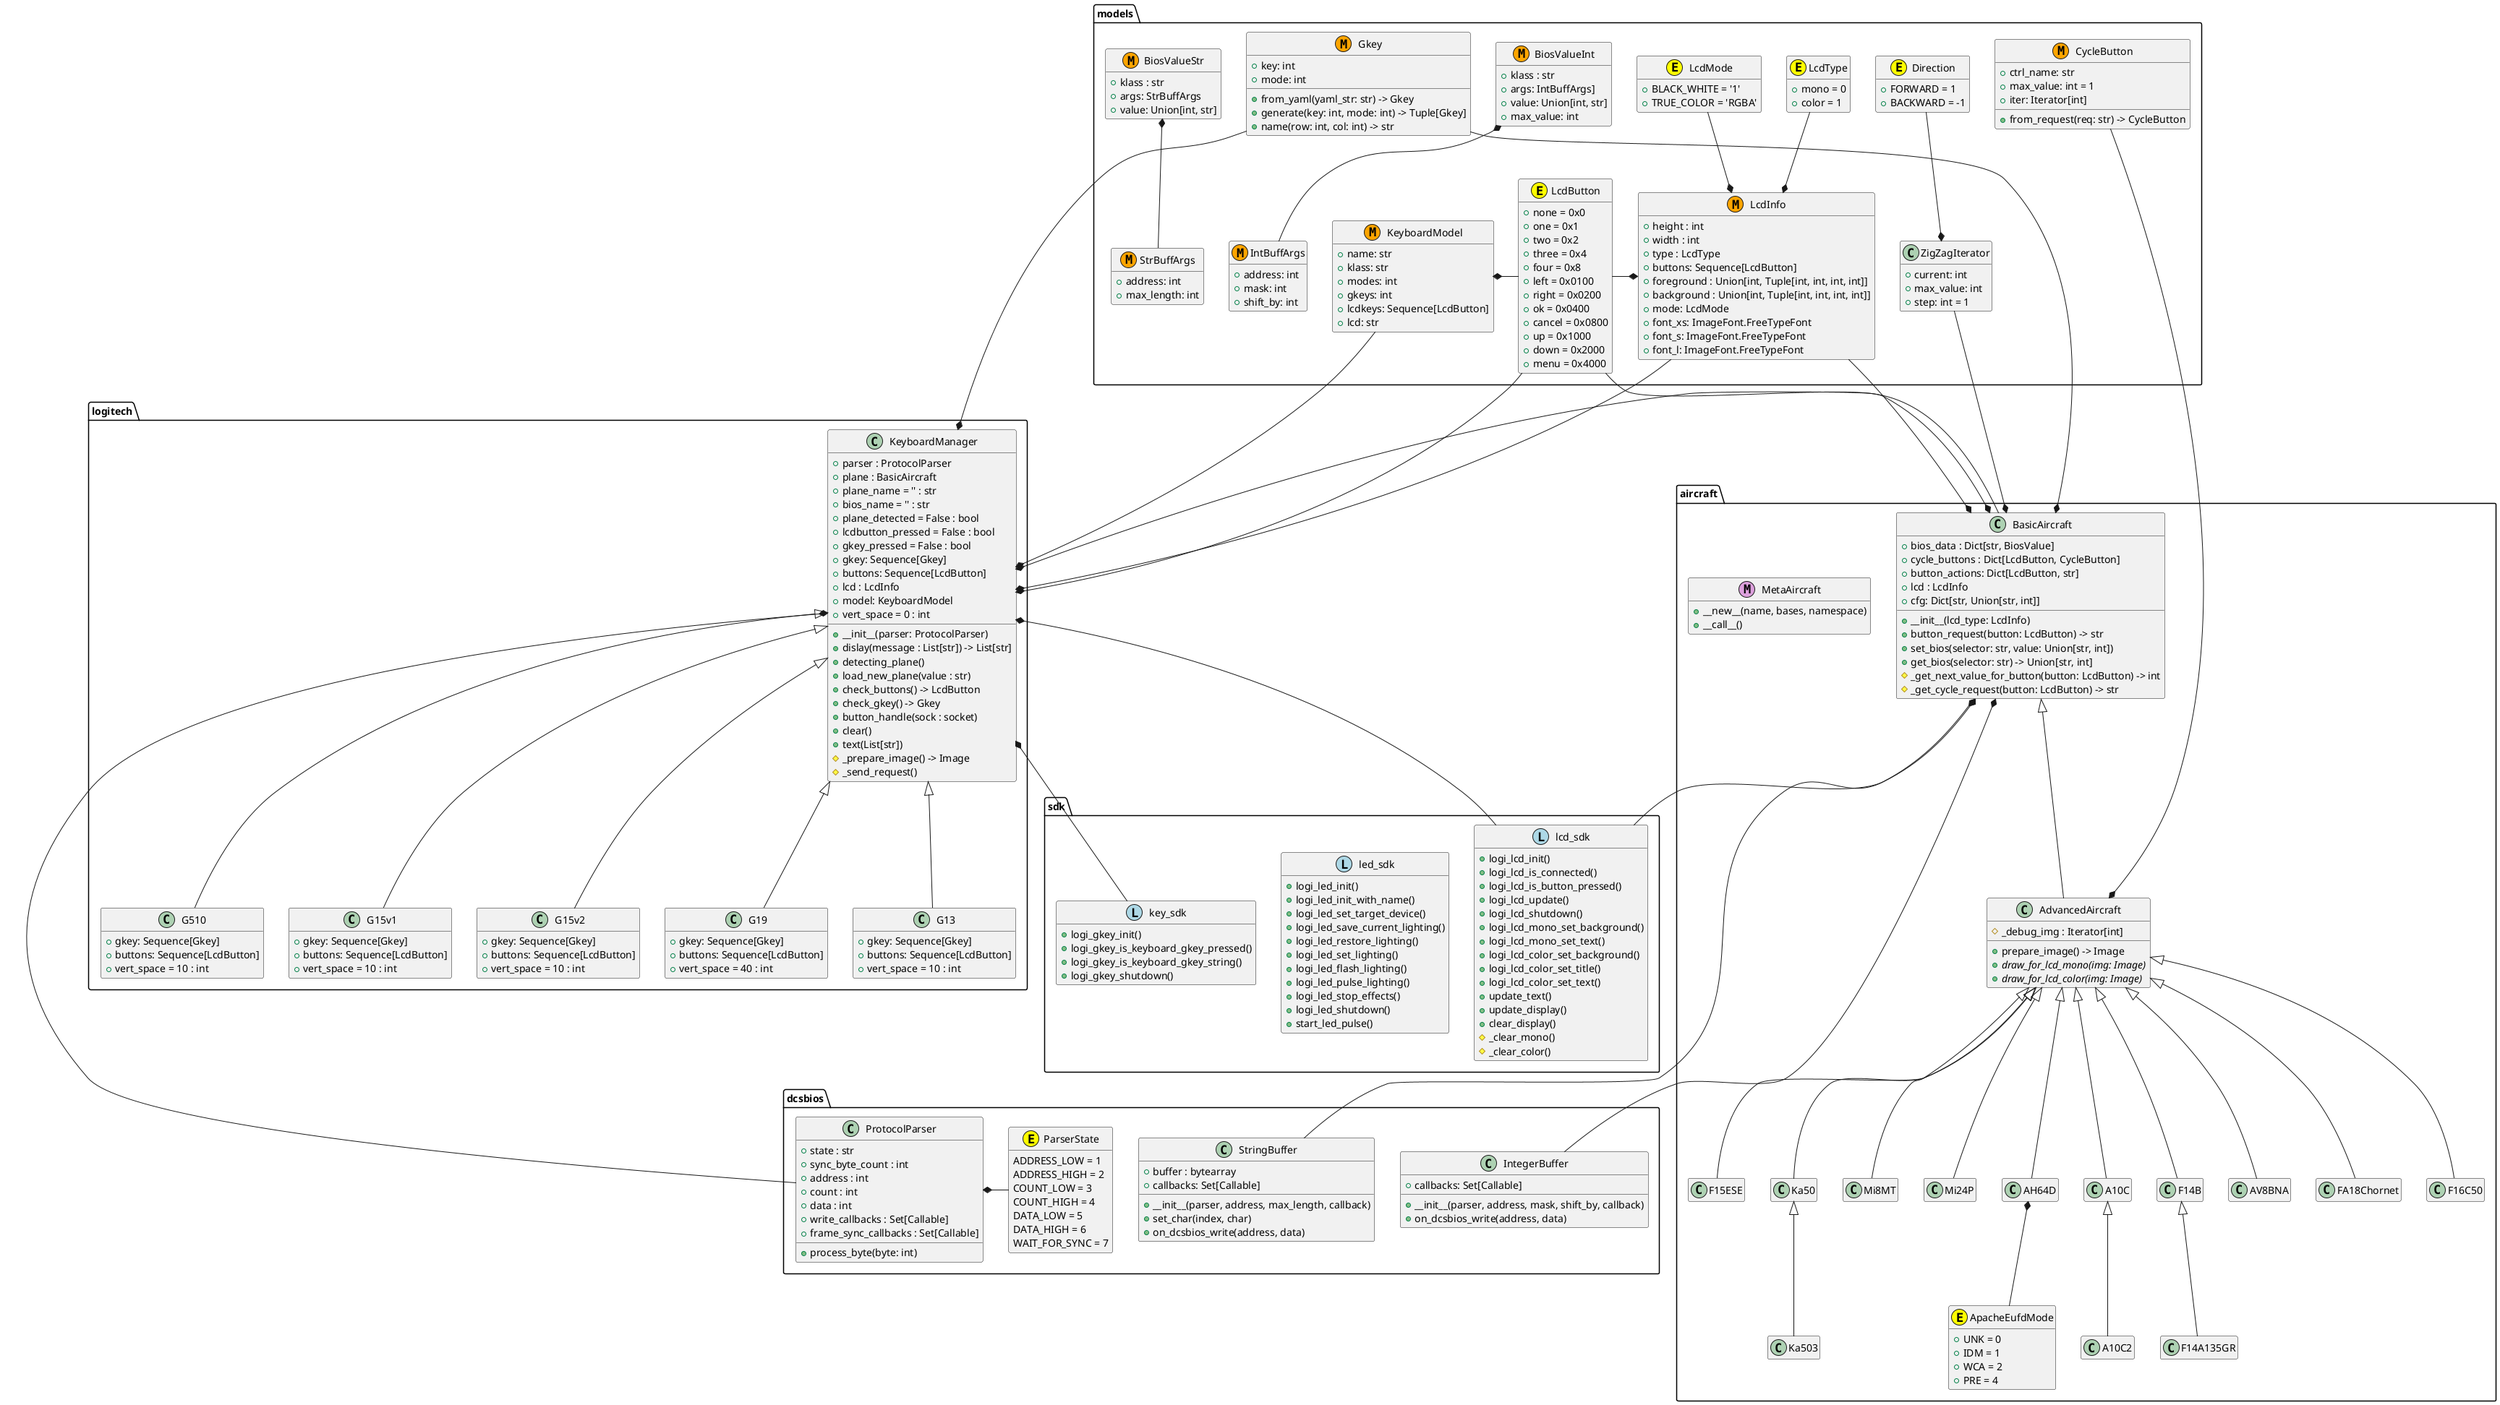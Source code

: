 @startuml
hide empty members

package dcsbios {
    class ProtocolParser {
        + state : str
        + sync_byte_count : int
        + address : int
        + count : int
        + data : int
        + write_callbacks : Set[Callable]
        + frame_sync_callbacks : Set[Callable]
        + process_byte(byte: int)
    }

    class StringBuffer {
        + buffer : bytearray
        + callbacks: Set[Callable]
        + __init__(parser, address, max_length, callback)
        + set_char(index, char)
        + on_dcsbios_write(address, data)
    }

    class IntegerBuffer {
        + callbacks: Set[Callable]
        + __init__(parser, address, mask, shift_by, callback)
        + on_dcsbios_write(address, data)
    }
    class ParserState <<(E,yellow)>> {
        ADDRESS_LOW = 1
        ADDRESS_HIGH = 2
        COUNT_LOW = 3
        COUNT_HIGH = 4
        DATA_LOW = 5
        DATA_HIGH = 6
        WAIT_FOR_SYNC = 7
    }
    ProtocolParser *- ParserState
}

package logitech {
    KeyboardManager <|-- G13
    KeyboardManager <|-- G510
    KeyboardManager <|-- G15v1
    KeyboardManager <|-- G15v2
    KeyboardManager <|-- G19

    class KeyboardManager {
        + parser : ProtocolParser
        + plane : BasicAircraft
        + plane_name = '' : str
        + bios_name = '' : str
        + plane_detected = False : bool
        + lcdbutton_pressed = False : bool
        + gkey_pressed = False : bool
        + gkey: Sequence[Gkey]
        + buttons: Sequence[LcdButton]
        + lcd : LcdInfo
        + model: KeyboardModel
        + vert_space = 0 : int
        + __init__(parser: ProtocolParser)
        + dislay(message : List[str]) -> List[str]
        + detecting_plane()
        + load_new_plane(value : str)
        + check_buttons() -> LcdButton
        + check_gkey() -> Gkey
        + button_handle(sock : socket)
        + clear()
        + text(List[str])
        # _prepare_image() -> Image
        # _send_request()
    }

    class G13 {
        + gkey: Sequence[Gkey]
        + buttons: Sequence[LcdButton]
        + vert_space = 10 : int
    }

    class G510 {
        + gkey: Sequence[Gkey]
        + buttons: Sequence[LcdButton]
        + vert_space = 10 : int
    }

    class G15v1 {
        + gkey: Sequence[Gkey]
        + buttons: Sequence[LcdButton]
        + vert_space = 10 : int
    }

    class G15v2 {
        + gkey: Sequence[Gkey]
        + buttons: Sequence[LcdButton]
        + vert_space = 10 : int
    }

    class G19 {
        + gkey: Sequence[Gkey]
        + buttons: Sequence[LcdButton]
        + vert_space = 40 : int
    }
}

package aircraft {
    BasicAircraft <|-- AdvancedAircraft
    AdvancedAircraft <|-- FA18Chornet
    AdvancedAircraft <|-- F16C50
    AdvancedAircraft <|-- F15ESE
    AdvancedAircraft <|-- Ka50
    Ka50 <|-- Ka503
    AdvancedAircraft <|-- Mi8MT
    AdvancedAircraft <|-- Mi24P
    AdvancedAircraft <|-- AH64D
    AdvancedAircraft <|-- A10C
    A10C <|-- A10C2
    AdvancedAircraft <|-- F14B
    F14B <|-- F14A135GR
    AdvancedAircraft <|-- AV8BNA
    AH64D *-- ApacheEufdMode

    class MetaAircraft <<(M,plum)>> {
        + __new__(name, bases, namespace)
        + __call__()
    }

    class BasicAircraft {
        + bios_data : Dict[str, BiosValue]
        + cycle_buttons : Dict[LcdButton, CycleButton]
        + button_actions: Dict[LcdButton, str]
        + lcd : LcdInfo
        + cfg: Dict[str, Union[str, int]]
        + __init__(lcd_type: LcdInfo)
        + button_request(button: LcdButton) -> str
        + set_bios(selector: str, value: Union[str, int])
        + get_bios(selector: str) -> Union[str, int]
        # _get_next_value_for_button(button: LcdButton) -> int
        # _get_cycle_request(button: LcdButton) -> str
    }

    class AdvancedAircraft {
        # _debug_img : Iterator[int]
        + prepare_image() -> Image
        + {abstract} draw_for_lcd_mono(img: Image)
        + {abstract} draw_for_lcd_color(img: Image)
    }

    class ApacheEufdMode <<(E,yellow)>> {
        + UNK = 0
        + IDM = 1
        + WCA = 2
        + PRE = 4
    }
}

package models {
    class Direction <<(E,yellow)>> {
        + FORWARD = 1
        + BACKWARD = -1
    }

    class ZigZagIterator {
        + current: int
        + max_value: int
        + step: int = 1
    }

    class CycleButton <<(M,orange)>> {
        + ctrl_name: str
        + max_value: int = 1
        + iter: Iterator[int]
        + from_request(req: str) -> CycleButton
    }

    class LcdInfo <<(M,orange)>> {
        + height : int
        + width : int
        + type : LcdType
        + buttons: Sequence[LcdButton]
        + foreground : Union[int, Tuple[int, int, int, int]]
        + background : Union[int, Tuple[int, int, int, int]]
        + mode: LcdMode
        + font_xs: ImageFont.FreeTypeFont
        + font_s: ImageFont.FreeTypeFont
        + font_l: ImageFont.FreeTypeFont
    }

    class LcdMode <<(E,yellow)>> {
        + BLACK_WHITE = '1'
        + TRUE_COLOR = 'RGBA'
    }

    class LcdType <<(E,yellow)>> {
        + mono = 0
        + color = 1
    }

    class Gkey <<(M,orange)>> {
        + key: int
        + mode: int
        + from_yaml(yaml_str: str) -> Gkey
        + generate(key: int, mode: int) -> Tuple[Gkey]
        + name(row: int, col: int) -> str
    }

    class LcdButton <<(E,yellow)>> {
        + none = 0x0
        + one = 0x1
        + two = 0x2
        + three = 0x4
        + four = 0x8
        + left = 0x0100
        + right = 0x0200
        + ok = 0x0400
        + cancel = 0x0800
        + up = 0x1000
        + down = 0x2000
        + menu = 0x4000
    }

    class IntBuffArgs <<(M,orange)>> {
        + address: int
        + mask: int
        + shift_by: int
    }

    class StrBuffArgs <<(M,orange)>> {
        + address: int
        + max_length: int
    }

    class BiosValueInt <<(M,orange)>> {
        + klass : str
        + args: IntBuffArgs]
        + value: Union[int, str]
        + max_value: int
    }

    class BiosValueStr <<(M,orange)>> {
        + klass : str
        + args: StrBuffArgs
        + value: Union[int, str]
    }

    class KeyboardModel <<(M,orange)>> {
        + name: str
        + klass: str
        + modes: int
        + gkeys: int
        + lcdkeys: Sequence[LcdButton]
        + lcd: str
    }

BiosValueInt *-- IntBuffArgs
BiosValueStr *-- StrBuffArgs

LcdType --* LcdInfo
LcdMode --* LcdInfo
LcdButton -* LcdInfo
LcdButton -* BasicAircraft
LcdButton -* KeyboardModel
LcdButton -* KeyboardManager
Gkey --* BasicAircraft
Gkey --* KeyboardManager
Direction --* ZigZagIterator
ZigZagIterator --* BasicAircraft
KeyboardModel -* KeyboardManager
}
package sdk{
    class lcd_sdk <<(L,lightblue)>> {
        + logi_lcd_init()
        + logi_lcd_is_connected()
        + logi_lcd_is_button_pressed()
        + logi_lcd_update()
        + logi_lcd_shutdown()
        + logi_lcd_mono_set_background()
        + logi_lcd_mono_set_text()
        + logi_lcd_color_set_background()
        + logi_lcd_color_set_title()
        + logi_lcd_color_set_text()
        + update_text()
        + update_display()
        + clear_display()
        # _clear_mono()
        # _clear_color()
    }
    class led_sdk <<(L,lightblue)>> {
        + logi_led_init()
        + logi_led_init_with_name()
        + logi_led_set_target_device()
        + logi_led_save_current_lighting()
        + logi_led_restore_lighting()
        + logi_led_set_lighting()
        + logi_led_flash_lighting()
        + logi_led_pulse_lighting()
        + logi_led_stop_effects()
        + logi_led_shutdown()
        + start_led_pulse()
    }
    class key_sdk <<(L,lightblue)>> {
        + logi_gkey_init()
        + logi_gkey_is_keyboard_gkey_pressed()
        + logi_gkey_is_keyboard_gkey_string()
        + logi_gkey_shutdown()
    }
}

KeyboardManager *- BasicAircraft
LcdInfo -* KeyboardManager
KeyboardManager *--- ProtocolParser
KeyboardManager *-- lcd_sdk
KeyboardManager *-- key_sdk

LcdInfo --* BasicAircraft
BasicAircraft *-- StringBuffer
BasicAircraft *--- IntegerBuffer
BasicAircraft *-- lcd_sdk
AdvancedAircraft *- CycleButton
@enduml
